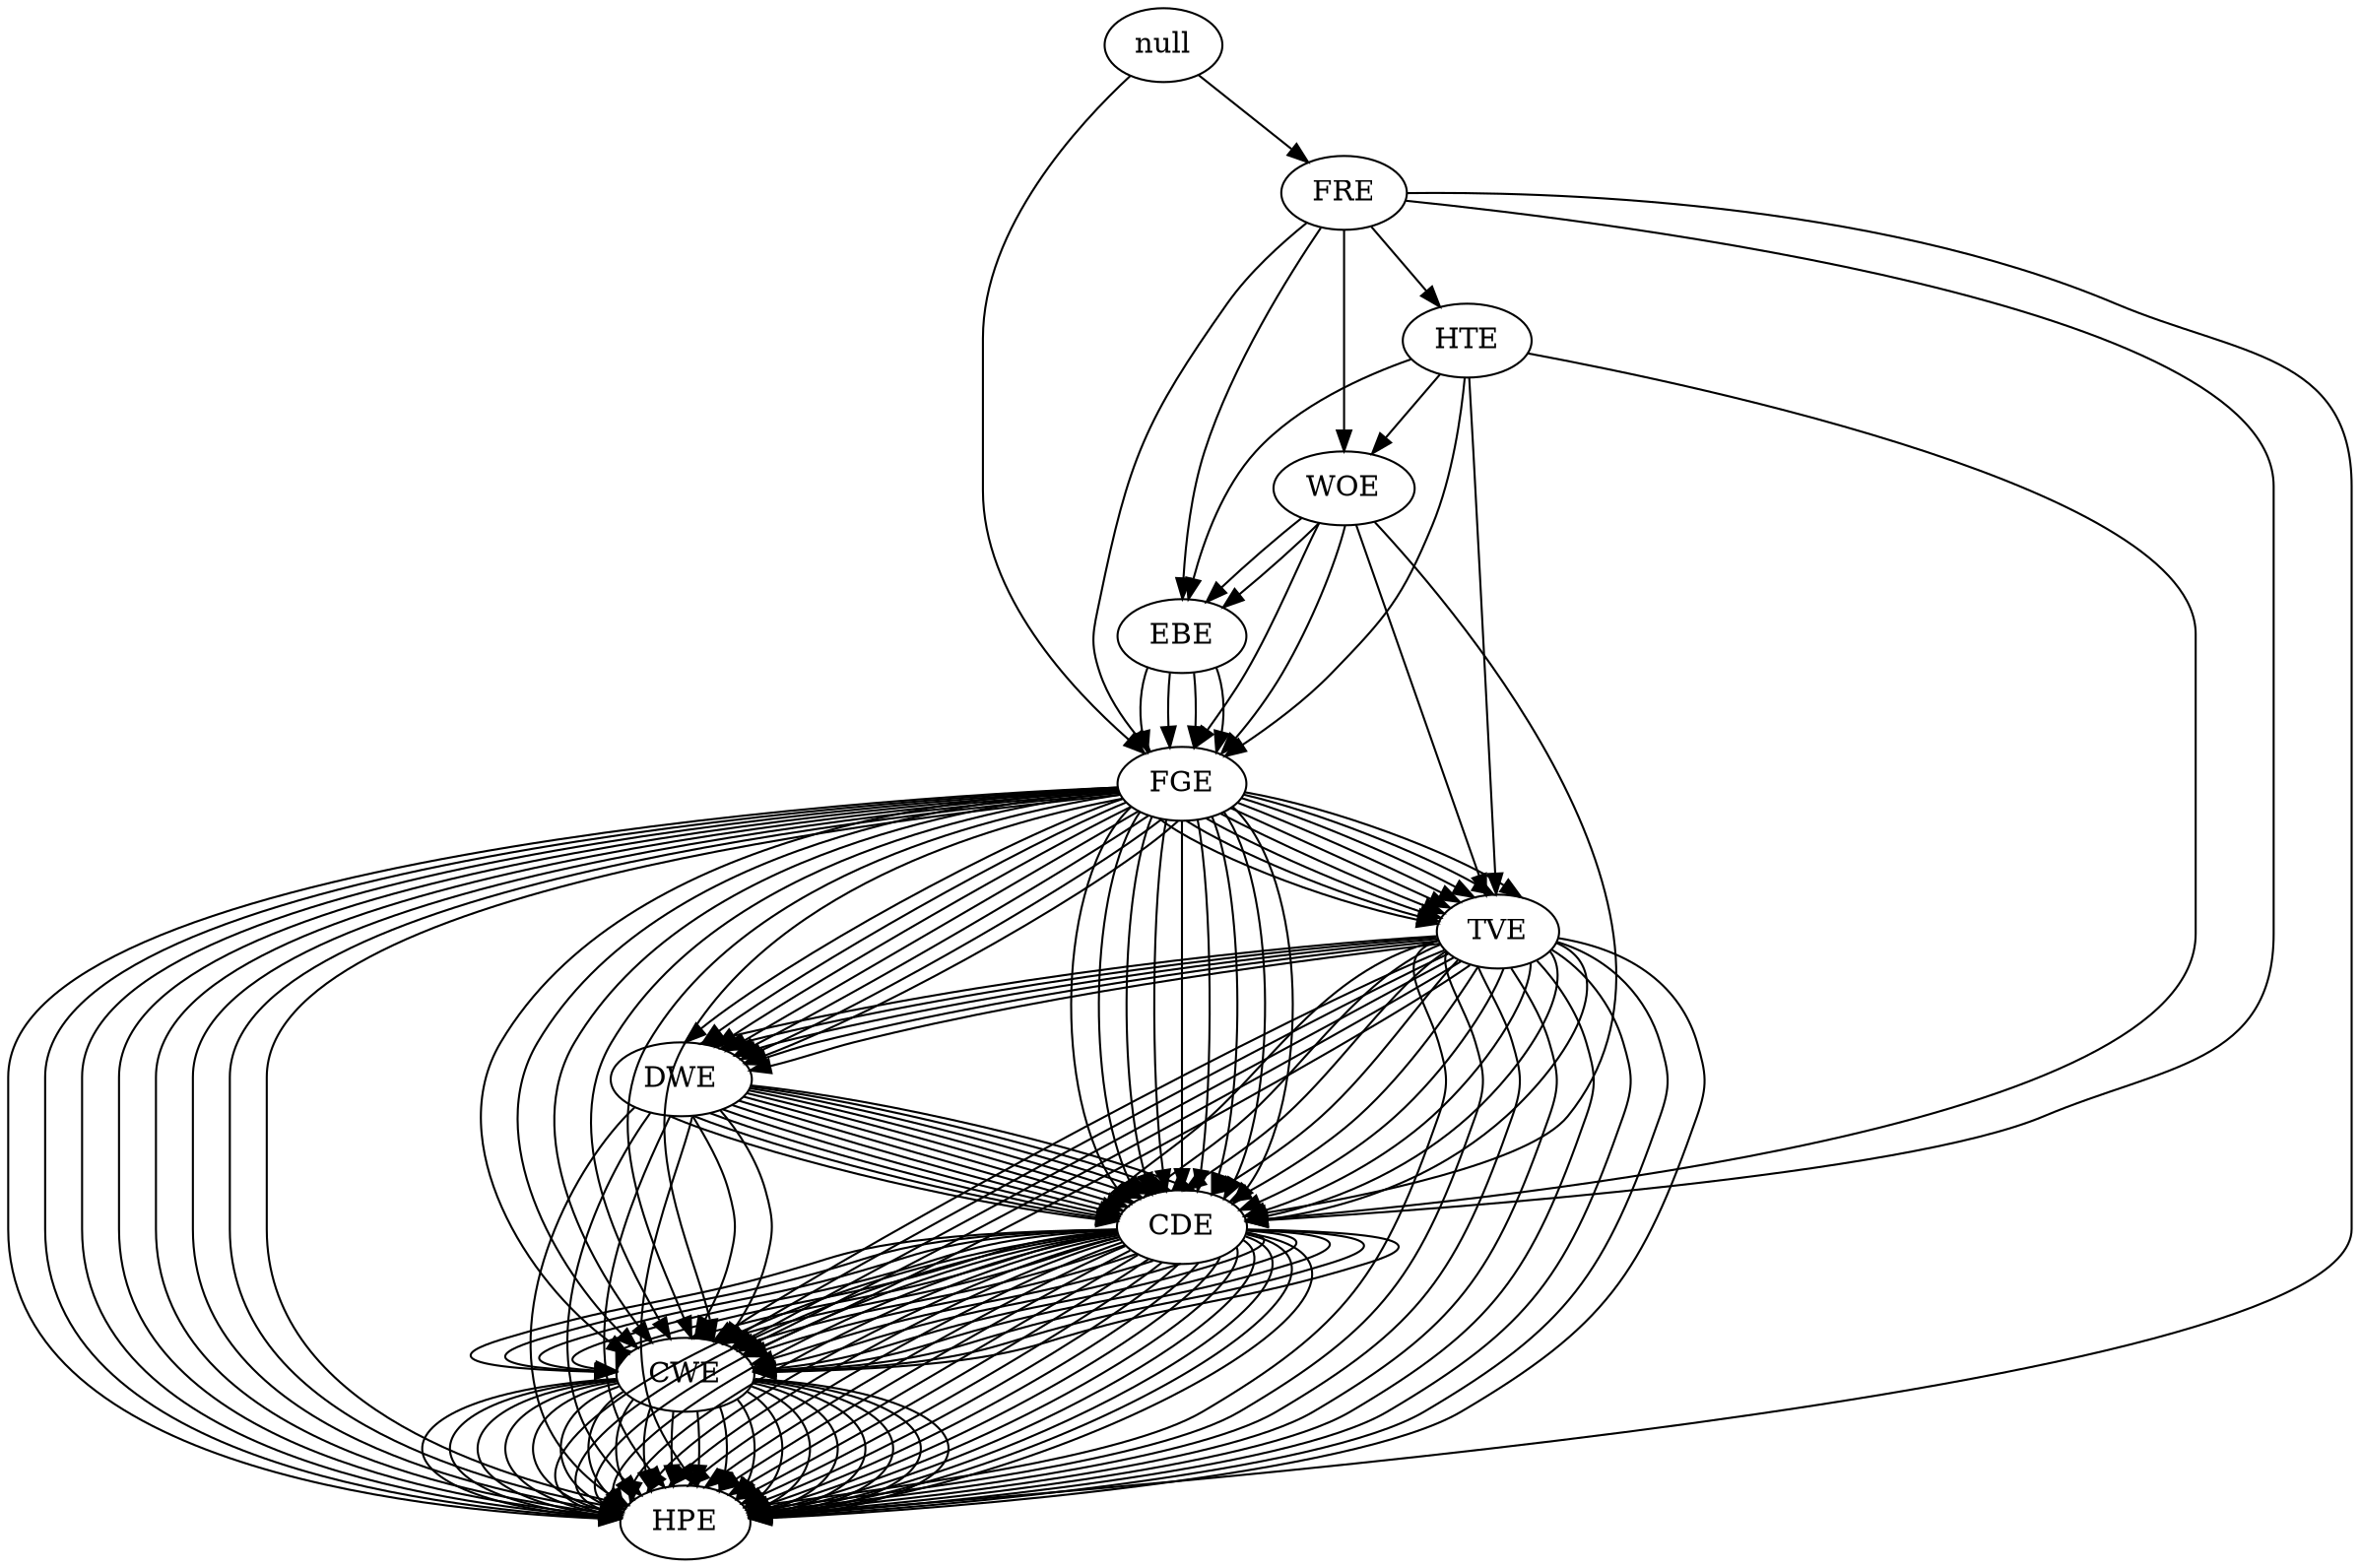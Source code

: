digraph tree {
    "null";
    "FRE";
    "FGE";
    "CDE";
    "CWE";
    "HPE";
    "HPE";
    "TVE";
    "CDE";
    "CWE";
    "HPE";
    "HPE";
    "DWE";
    "CDE";
    "HPE";
    "HPE";
    "CWE";
    "HPE";
    "CWE";
    "HPE";
    "CWE";
    "HPE";
    "HPE";
    "DWE";
    "CDE";
    "CWE";
    "HPE";
    "HTE";
    "FGE";
    "TVE";
    "DWE";
    "CDE";
    "HPE";
    "CDE";
    "HPE";
    "CWE";
    "HPE";
    "CWE";
    "HPE";
    "HPE";
    "CDE";
    "CWE";
    "HPE";
    "HPE";
    "DWE";
    "CDE";
    "HPE";
    "CWE";
    "HPE";
    "HPE";
    "CWE";
    "HPE";
    "EBE";
    "FGE";
    "TVE";
    "CDE";
    "CWE";
    "HPE";
    "HPE";
    "HPE";
    "DWE";
    "CDE";
    "CWE";
    "CDE";
    "CWE";
    "HPE";
    "HPE";
    "DWE";
    "CDE";
    "CWE";
    "CWE";
    "CWE";
    "HPE";
    "WOE";
    "FGE";
    "CDE";
    "HPE";
    "CWE";
    "HPE";
    "TVE";
    "CDE";
    "CWE";
    "HPE";
    "HPE";
    "HPE";
    "DWE";
    "CDE";
    "HPE";
    "HPE";
    "CWE";
    "HPE";
    "DWE";
    "CDE";
    "EBE";
    "FGE";
    "CDE";
    "CWE";
    "HPE";
    "HPE";
    "TVE";
    "HPE";
    "CDE";
    "TVE";
    "CDE";
    "EBE";
    "FGE";
    "CDE";
    "CWE";
    "HPE";
    "HPE";
    "TVE";
    "CDE";
    "HPE";
    "CWE";
    "HPE";
    "CWE";
    "HPE";
    "CWE";
    "HPE";
    "DWE";
    "CDE";
    "HPE";
    "HPE";
    "WOE";
    "FGE";
    "CDE";
    "HPE";
    "CWE";
    "HPE";
    "TVE";
    "HPE";
    "CDE";
    "HPE";
    "CWE";
    "HPE";
    "CWE";
    "HPE";
    "DWE";
    "CDE";
    "HPE";
    "HPE";
    "HPE";
    "CWE";
    "HPE";
    "DWE";
    "CDE";
    "EBE";
    "FGE";
    "CDE";
    "HPE";
    "HPE";
    "TVE";
    "CDE";
    "HPE";
    "HPE";
    "CDE";
    "TVE";
    "HPE";
    "CDE";
    "FGE";
    "CDE";
    "TVE";
    "CDE";
    "DWE";
    "CDE";
    "null" -> "FRE";
    "null" -> "FGE";
    "FRE" -> "FGE";
    "FRE" -> "HTE";
    "FRE" -> "EBE";
    "FRE" -> "WOE";
    "FRE" -> "HPE";
    "FRE" -> "CDE";
    "FGE" -> "CDE";
    "FGE" -> "TVE";
    "FGE" -> "CWE";
    "FGE" -> "HPE";
    "FGE" -> "DWE";
    "CDE" -> "CWE";
    "CDE" -> "HPE";
    "CWE" -> "HPE";
    "TVE" -> "CDE";
    "TVE" -> "DWE";
    "TVE" -> "HPE";
    "TVE" -> "CWE";
    "CDE" -> "CWE";
    "CDE" -> "HPE";
    "CWE" -> "HPE";
    "DWE" -> "CDE";
    "DWE" -> "HPE";
    "DWE" -> "CWE";
    "CDE" -> "HPE";
    "CWE" -> "HPE";
    "CWE" -> "HPE";
    "DWE" -> "CDE";
    "CDE" -> "CWE";
    "CDE" -> "HPE";
    "HTE" -> "FGE";
    "HTE" -> "EBE";
    "HTE" -> "WOE";
    "HTE" -> "CDE";
    "HTE" -> "TVE";
    "FGE" -> "TVE";
    "FGE" -> "CDE";
    "FGE" -> "DWE";
    "FGE" -> "HPE";
    "FGE" -> "CWE";
    "TVE" -> "DWE";
    "TVE" -> "CDE";
    "TVE" -> "CWE";
    "TVE" -> "HPE";
    "DWE" -> "CDE";
    "DWE" -> "HPE";
    "CDE" -> "HPE";
    "CDE" -> "CWE";
    "CWE" -> "HPE";
    "CWE" -> "HPE";
    "CDE" -> "CWE";
    "CDE" -> "HPE";
    "CWE" -> "HPE";
    "DWE" -> "CDE";
    "DWE" -> "HPE";
    "CDE" -> "HPE";
    "CDE" -> "CWE";
    "CWE" -> "HPE";
    "EBE" -> "FGE";
    "FGE" -> "TVE";
    "FGE" -> "CDE";
    "FGE" -> "DWE";
    "FGE" -> "CWE";
    "FGE" -> "HPE";
    "TVE" -> "CDE";
    "TVE" -> "HPE";
    "TVE" -> "DWE";
    "TVE" -> "CWE";
    "CDE" -> "CWE";
    "CDE" -> "HPE";
    "CWE" -> "HPE";
    "DWE" -> "CDE";
    "CDE" -> "CWE";
    "CDE" -> "HPE";
    "CWE" -> "HPE";
    "DWE" -> "CDE";
    "DWE" -> "CWE";
    "CDE" -> "CWE";
    "WOE" -> "FGE";
    "WOE" -> "EBE";
    "FGE" -> "CDE";
    "FGE" -> "TVE";
    "FGE" -> "HPE";
    "FGE" -> "CWE";
    "FGE" -> "DWE";
    "CDE" -> "HPE";
    "CDE" -> "CWE";
    "CWE" -> "HPE";
    "TVE" -> "CDE";
    "TVE" -> "HPE";
    "TVE" -> "DWE";
    "CDE" -> "CWE";
    "CDE" -> "HPE";
    "CWE" -> "HPE";
    "DWE" -> "CDE";
    "CDE" -> "HPE";
    "CWE" -> "HPE";
    "DWE" -> "CDE";
    "EBE" -> "FGE";
    "FGE" -> "CDE";
    "FGE" -> "HPE";
    "FGE" -> "TVE";
    "CDE" -> "CWE";
    "CDE" -> "HPE";
    "TVE" -> "HPE";
    "TVE" -> "CDE";
    "EBE" -> "FGE";
    "FGE" -> "CDE";
    "FGE" -> "TVE";
    "FGE" -> "CWE";
    "FGE" -> "DWE";
    "FGE" -> "HPE";
    "CDE" -> "CWE";
    "CDE" -> "HPE";
    "CWE" -> "HPE";
    "TVE" -> "CDE";
    "TVE" -> "HPE";
    "TVE" -> "CWE";
    "CDE" -> "HPE";
    "CDE" -> "CWE";
    "CWE" -> "HPE";
    "CWE" -> "HPE";
    "DWE" -> "CDE";
    "CDE" -> "HPE";
    "WOE" -> "FGE";
    "WOE" -> "EBE";
    "WOE" -> "CDE";
    "WOE" -> "TVE";
    "FGE" -> "CDE";
    "FGE" -> "TVE";
    "FGE" -> "HPE";
    "FGE" -> "CWE";
    "FGE" -> "DWE";
    "CDE" -> "HPE";
    "CDE" -> "CWE";
    "CWE" -> "HPE";
    "TVE" -> "HPE";
    "TVE" -> "CDE";
    "TVE" -> "CWE";
    "TVE" -> "DWE";
    "CDE" -> "HPE";
    "CDE" -> "CWE";
    "CWE" -> "HPE";
    "CWE" -> "HPE";
    "DWE" -> "CDE";
    "DWE" -> "HPE";
    "CDE" -> "HPE";
    "CWE" -> "HPE";
    "DWE" -> "CDE";
    "EBE" -> "FGE";
    "FGE" -> "CDE";
    "FGE" -> "HPE";
    "FGE" -> "TVE";
    "CDE" -> "HPE";
    "TVE" -> "CDE";
    "TVE" -> "HPE";
    "CDE" -> "HPE";
    "FGE" -> "CDE";
    "FGE" -> "TVE";
    "FGE" -> "DWE";
    "TVE" -> "CDE";
    "DWE" -> "CDE";
}

